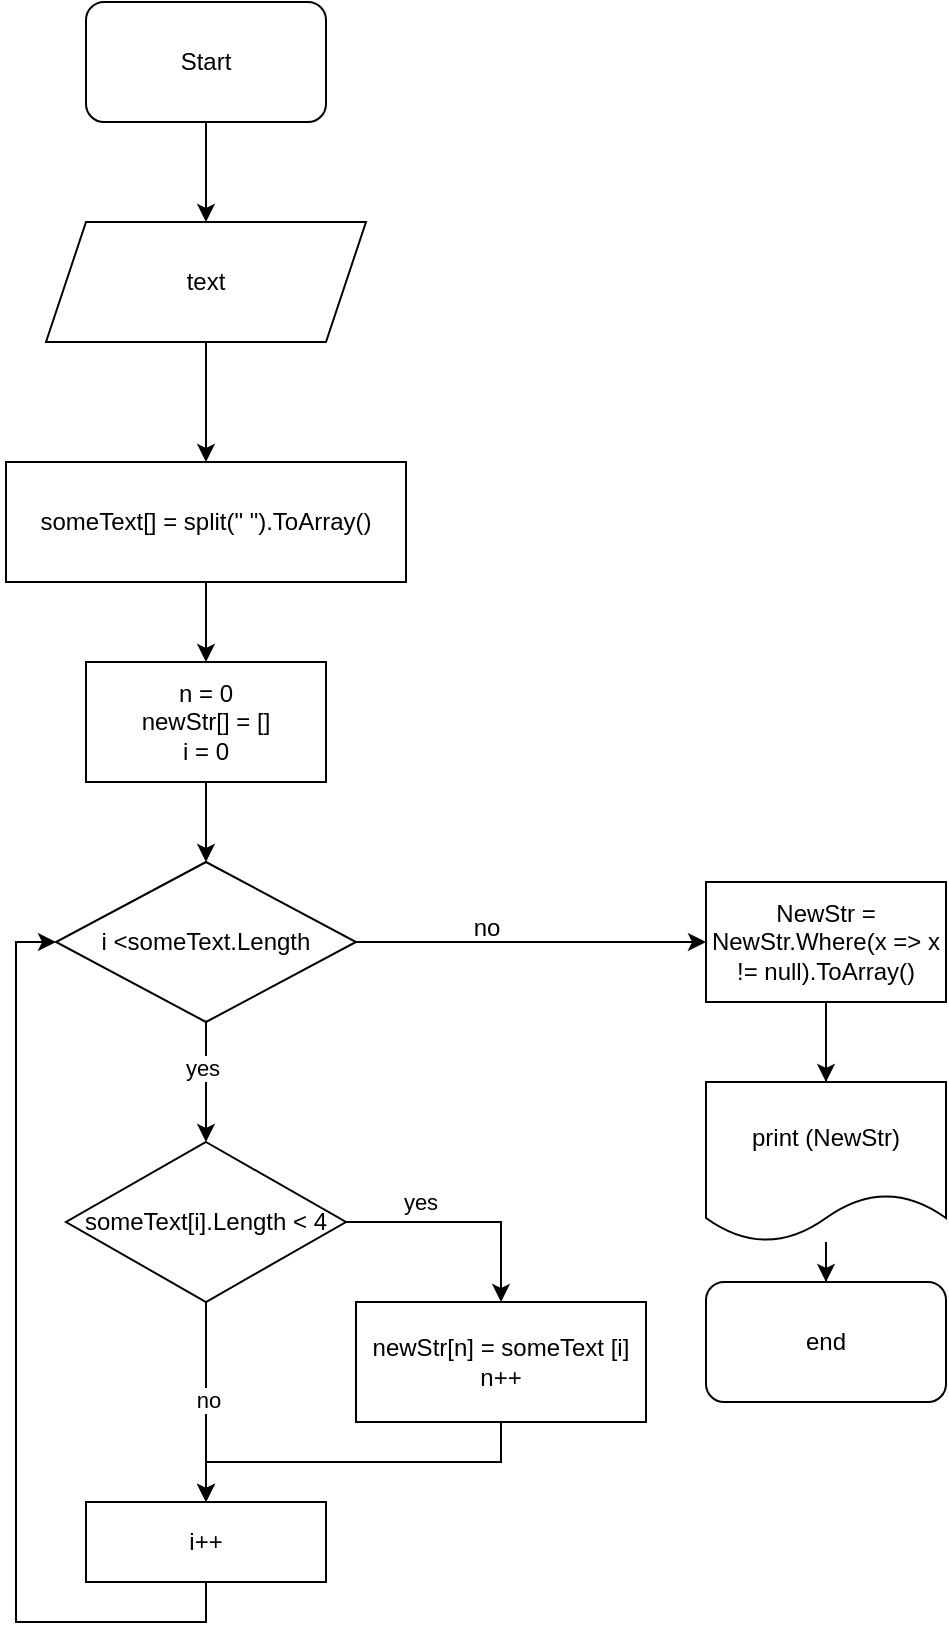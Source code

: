 <mxfile version="22.1.21" type="device">
  <diagram name="Страница — 1" id="yt1avvEZHcTwcgSZmL5z">
    <mxGraphModel dx="1434" dy="754" grid="1" gridSize="10" guides="1" tooltips="1" connect="1" arrows="1" fold="1" page="1" pageScale="1" pageWidth="827" pageHeight="1169" math="0" shadow="0">
      <root>
        <mxCell id="0" />
        <mxCell id="1" parent="0" />
        <mxCell id="FqMbTelviBWnLQqyU_Y8-3" style="edgeStyle=orthogonalEdgeStyle;rounded=0;orthogonalLoop=1;jettySize=auto;html=1;entryX=0.5;entryY=0;entryDx=0;entryDy=0;" parent="1" source="FqMbTelviBWnLQqyU_Y8-1" target="FqMbTelviBWnLQqyU_Y8-2" edge="1">
          <mxGeometry relative="1" as="geometry" />
        </mxCell>
        <mxCell id="FqMbTelviBWnLQqyU_Y8-1" value="Start" style="rounded=1;whiteSpace=wrap;html=1;" parent="1" vertex="1">
          <mxGeometry x="350" y="20" width="120" height="60" as="geometry" />
        </mxCell>
        <mxCell id="FqMbTelviBWnLQqyU_Y8-6" style="edgeStyle=orthogonalEdgeStyle;rounded=0;orthogonalLoop=1;jettySize=auto;html=1;entryX=0.5;entryY=0;entryDx=0;entryDy=0;" parent="1" source="FqMbTelviBWnLQqyU_Y8-2" target="FqMbTelviBWnLQqyU_Y8-4" edge="1">
          <mxGeometry relative="1" as="geometry" />
        </mxCell>
        <mxCell id="FqMbTelviBWnLQqyU_Y8-2" value="text" style="shape=parallelogram;perimeter=parallelogramPerimeter;whiteSpace=wrap;html=1;fixedSize=1;" parent="1" vertex="1">
          <mxGeometry x="330" y="130" width="160" height="60" as="geometry" />
        </mxCell>
        <mxCell id="FqMbTelviBWnLQqyU_Y8-8" style="edgeStyle=orthogonalEdgeStyle;rounded=0;orthogonalLoop=1;jettySize=auto;html=1;entryX=0.5;entryY=0;entryDx=0;entryDy=0;" parent="1" source="FqMbTelviBWnLQqyU_Y8-4" target="FqMbTelviBWnLQqyU_Y8-7" edge="1">
          <mxGeometry relative="1" as="geometry" />
        </mxCell>
        <mxCell id="FqMbTelviBWnLQqyU_Y8-4" value="someText[] = split(&quot; &quot;).ToArray()" style="rounded=0;whiteSpace=wrap;html=1;" parent="1" vertex="1">
          <mxGeometry x="310" y="250" width="200" height="60" as="geometry" />
        </mxCell>
        <mxCell id="FqMbTelviBWnLQqyU_Y8-13" style="edgeStyle=orthogonalEdgeStyle;rounded=0;orthogonalLoop=1;jettySize=auto;html=1;entryX=0.5;entryY=0;entryDx=0;entryDy=0;" parent="1" source="FqMbTelviBWnLQqyU_Y8-7" target="FqMbTelviBWnLQqyU_Y8-9" edge="1">
          <mxGeometry relative="1" as="geometry" />
        </mxCell>
        <mxCell id="FqMbTelviBWnLQqyU_Y8-7" value="&lt;div&gt;n = 0&lt;/div&gt;&lt;div&gt;newStr[] = []&lt;/div&gt;&lt;div&gt;i = 0&lt;br&gt;&lt;/div&gt;" style="rounded=0;whiteSpace=wrap;html=1;" parent="1" vertex="1">
          <mxGeometry x="350" y="350" width="120" height="60" as="geometry" />
        </mxCell>
        <mxCell id="FqMbTelviBWnLQqyU_Y8-11" style="edgeStyle=orthogonalEdgeStyle;rounded=0;orthogonalLoop=1;jettySize=auto;html=1;" parent="1" source="FqMbTelviBWnLQqyU_Y8-9" target="FqMbTelviBWnLQqyU_Y8-10" edge="1">
          <mxGeometry relative="1" as="geometry" />
        </mxCell>
        <mxCell id="FqMbTelviBWnLQqyU_Y8-12" value="&lt;div&gt;yes&lt;/div&gt;" style="edgeLabel;html=1;align=center;verticalAlign=middle;resizable=0;points=[];" parent="FqMbTelviBWnLQqyU_Y8-11" vertex="1" connectable="0">
          <mxGeometry x="-0.233" y="-2" relative="1" as="geometry">
            <mxPoint as="offset" />
          </mxGeometry>
        </mxCell>
        <mxCell id="FqMbTelviBWnLQqyU_Y8-23" style="edgeStyle=orthogonalEdgeStyle;rounded=0;orthogonalLoop=1;jettySize=auto;html=1;exitX=1;exitY=0.5;exitDx=0;exitDy=0;entryX=0;entryY=0.5;entryDx=0;entryDy=0;" parent="1" source="FqMbTelviBWnLQqyU_Y8-9" target="FqMbTelviBWnLQqyU_Y8-22" edge="1">
          <mxGeometry relative="1" as="geometry" />
        </mxCell>
        <mxCell id="FqMbTelviBWnLQqyU_Y8-9" value="i &amp;lt;someText.Length" style="rhombus;whiteSpace=wrap;html=1;" parent="1" vertex="1">
          <mxGeometry x="335" y="450" width="150" height="80" as="geometry" />
        </mxCell>
        <mxCell id="FqMbTelviBWnLQqyU_Y8-15" style="edgeStyle=orthogonalEdgeStyle;rounded=0;orthogonalLoop=1;jettySize=auto;html=1;entryX=0.5;entryY=0;entryDx=0;entryDy=0;" parent="1" source="FqMbTelviBWnLQqyU_Y8-10" target="FqMbTelviBWnLQqyU_Y8-14" edge="1">
          <mxGeometry relative="1" as="geometry" />
        </mxCell>
        <mxCell id="FqMbTelviBWnLQqyU_Y8-17" value="&lt;div&gt;yes&lt;/div&gt;" style="edgeLabel;html=1;align=center;verticalAlign=middle;resizable=0;points=[];" parent="FqMbTelviBWnLQqyU_Y8-15" vertex="1" connectable="0">
          <mxGeometry x="-0.371" y="2" relative="1" as="geometry">
            <mxPoint y="-8" as="offset" />
          </mxGeometry>
        </mxCell>
        <mxCell id="FqMbTelviBWnLQqyU_Y8-20" style="edgeStyle=orthogonalEdgeStyle;rounded=0;orthogonalLoop=1;jettySize=auto;html=1;entryX=0.5;entryY=0;entryDx=0;entryDy=0;" parent="1" source="FqMbTelviBWnLQqyU_Y8-10" target="FqMbTelviBWnLQqyU_Y8-18" edge="1">
          <mxGeometry relative="1" as="geometry" />
        </mxCell>
        <mxCell id="FqMbTelviBWnLQqyU_Y8-25" value="&lt;div&gt;no&lt;/div&gt;" style="edgeLabel;html=1;align=center;verticalAlign=middle;resizable=0;points=[];" parent="FqMbTelviBWnLQqyU_Y8-20" vertex="1" connectable="0">
          <mxGeometry x="-0.02" y="1" relative="1" as="geometry">
            <mxPoint as="offset" />
          </mxGeometry>
        </mxCell>
        <mxCell id="FqMbTelviBWnLQqyU_Y8-10" value="&lt;div&gt;someText[i].Length &amp;lt; 4&lt;br&gt;&lt;/div&gt;" style="rhombus;whiteSpace=wrap;html=1;" parent="1" vertex="1">
          <mxGeometry x="340" y="590" width="140" height="80" as="geometry" />
        </mxCell>
        <mxCell id="FqMbTelviBWnLQqyU_Y8-19" style="edgeStyle=orthogonalEdgeStyle;rounded=0;orthogonalLoop=1;jettySize=auto;html=1;exitX=0.5;exitY=1;exitDx=0;exitDy=0;entryX=0.5;entryY=0;entryDx=0;entryDy=0;" parent="1" source="FqMbTelviBWnLQqyU_Y8-14" target="FqMbTelviBWnLQqyU_Y8-18" edge="1">
          <mxGeometry relative="1" as="geometry" />
        </mxCell>
        <mxCell id="FqMbTelviBWnLQqyU_Y8-14" value="&lt;div&gt;newStr[n] = someText [i]&lt;/div&gt;&lt;div&gt;n++&lt;br&gt;&lt;/div&gt;" style="rounded=0;whiteSpace=wrap;html=1;" parent="1" vertex="1">
          <mxGeometry x="485" y="670" width="145" height="60" as="geometry" />
        </mxCell>
        <mxCell id="FqMbTelviBWnLQqyU_Y8-21" style="edgeStyle=orthogonalEdgeStyle;rounded=0;orthogonalLoop=1;jettySize=auto;html=1;exitX=0.5;exitY=1;exitDx=0;exitDy=0;entryX=0;entryY=0.5;entryDx=0;entryDy=0;" parent="1" source="FqMbTelviBWnLQqyU_Y8-18" target="FqMbTelviBWnLQqyU_Y8-9" edge="1">
          <mxGeometry relative="1" as="geometry" />
        </mxCell>
        <mxCell id="FqMbTelviBWnLQqyU_Y8-18" value="i++" style="rounded=0;whiteSpace=wrap;html=1;" parent="1" vertex="1">
          <mxGeometry x="350" y="770" width="120" height="40" as="geometry" />
        </mxCell>
        <mxCell id="FqMbTelviBWnLQqyU_Y8-26" style="edgeStyle=orthogonalEdgeStyle;rounded=0;orthogonalLoop=1;jettySize=auto;html=1;" parent="1" source="FqMbTelviBWnLQqyU_Y8-27" edge="1">
          <mxGeometry relative="1" as="geometry">
            <mxPoint x="720" y="590" as="targetPoint" />
          </mxGeometry>
        </mxCell>
        <mxCell id="FqMbTelviBWnLQqyU_Y8-22" value="NewStr = NewStr.Where(x =&amp;gt; x != null).ToArray()" style="rounded=0;whiteSpace=wrap;html=1;" parent="1" vertex="1">
          <mxGeometry x="660" y="460" width="120" height="60" as="geometry" />
        </mxCell>
        <mxCell id="FqMbTelviBWnLQqyU_Y8-24" value="&lt;div&gt;no&lt;/div&gt;" style="text;html=1;align=center;verticalAlign=middle;resizable=0;points=[];autosize=1;strokeColor=none;fillColor=none;" parent="1" vertex="1">
          <mxGeometry x="530" y="468" width="40" height="30" as="geometry" />
        </mxCell>
        <mxCell id="FqMbTelviBWnLQqyU_Y8-28" value="" style="edgeStyle=orthogonalEdgeStyle;rounded=0;orthogonalLoop=1;jettySize=auto;html=1;" parent="1" source="FqMbTelviBWnLQqyU_Y8-22" target="FqMbTelviBWnLQqyU_Y8-27" edge="1">
          <mxGeometry relative="1" as="geometry">
            <mxPoint x="720" y="590" as="targetPoint" />
            <mxPoint x="720" y="520" as="sourcePoint" />
          </mxGeometry>
        </mxCell>
        <mxCell id="FqMbTelviBWnLQqyU_Y8-30" style="edgeStyle=orthogonalEdgeStyle;rounded=0;orthogonalLoop=1;jettySize=auto;html=1;entryX=0.5;entryY=0;entryDx=0;entryDy=0;" parent="1" source="FqMbTelviBWnLQqyU_Y8-27" target="FqMbTelviBWnLQqyU_Y8-29" edge="1">
          <mxGeometry relative="1" as="geometry" />
        </mxCell>
        <mxCell id="FqMbTelviBWnLQqyU_Y8-27" value="print (NewStr)" style="shape=document;whiteSpace=wrap;html=1;boundedLbl=1;" parent="1" vertex="1">
          <mxGeometry x="660" y="560" width="120" height="80" as="geometry" />
        </mxCell>
        <mxCell id="FqMbTelviBWnLQqyU_Y8-29" value="end" style="rounded=1;whiteSpace=wrap;html=1;" parent="1" vertex="1">
          <mxGeometry x="660" y="660" width="120" height="60" as="geometry" />
        </mxCell>
      </root>
    </mxGraphModel>
  </diagram>
</mxfile>
